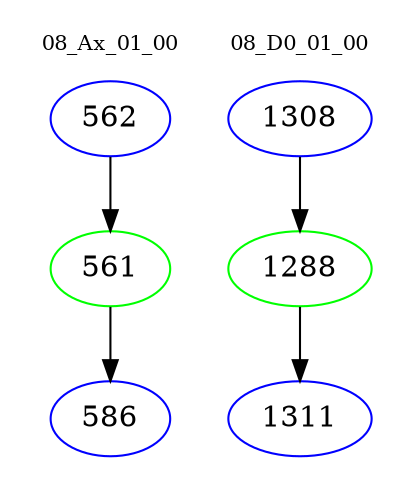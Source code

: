 digraph{
subgraph cluster_0 {
color = white
label = "08_Ax_01_00";
fontsize=10;
T0_562 [label="562", color="blue"]
T0_562 -> T0_561 [color="black"]
T0_561 [label="561", color="green"]
T0_561 -> T0_586 [color="black"]
T0_586 [label="586", color="blue"]
}
subgraph cluster_1 {
color = white
label = "08_D0_01_00";
fontsize=10;
T1_1308 [label="1308", color="blue"]
T1_1308 -> T1_1288 [color="black"]
T1_1288 [label="1288", color="green"]
T1_1288 -> T1_1311 [color="black"]
T1_1311 [label="1311", color="blue"]
}
}
